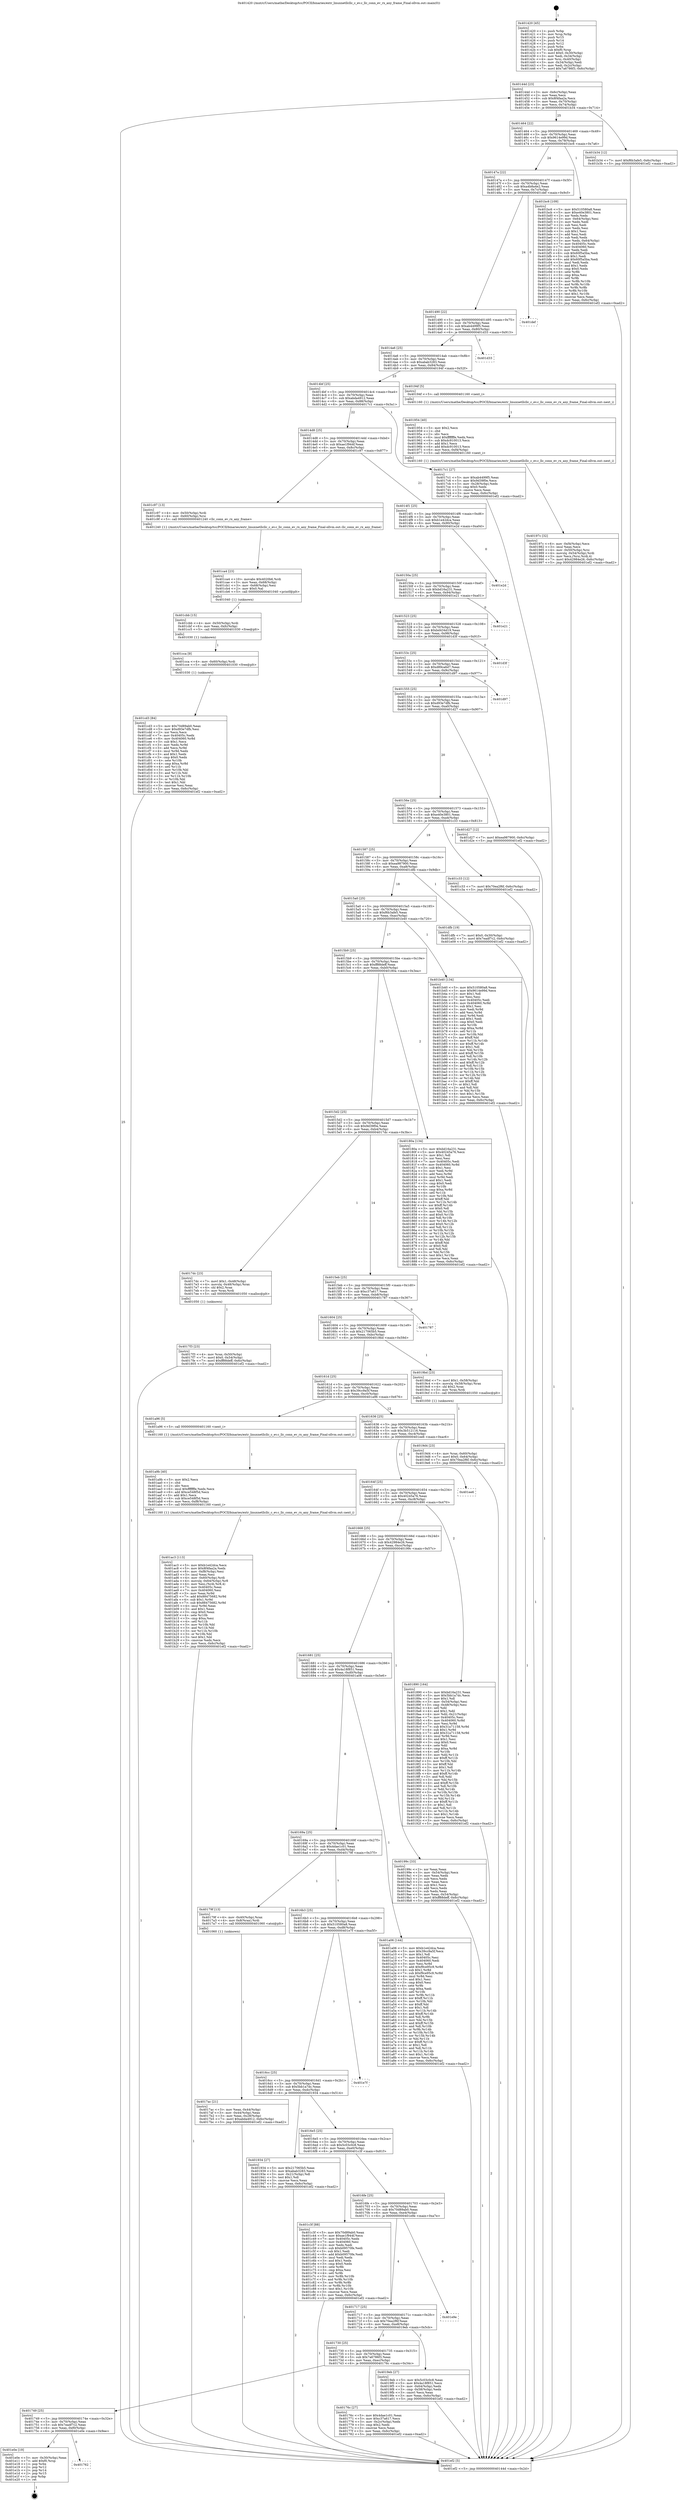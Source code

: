digraph "0x401420" {
  label = "0x401420 (/mnt/c/Users/mathe/Desktop/tcc/POCII/binaries/extr_linuxnetllcllc_c_ev.c_llc_conn_ev_rx_any_frame_Final-ollvm.out::main(0))"
  labelloc = "t"
  node[shape=record]

  Entry [label="",width=0.3,height=0.3,shape=circle,fillcolor=black,style=filled]
  "0x40144d" [label="{
     0x40144d [23]\l
     | [instrs]\l
     &nbsp;&nbsp;0x40144d \<+3\>: mov -0x6c(%rbp),%eax\l
     &nbsp;&nbsp;0x401450 \<+2\>: mov %eax,%ecx\l
     &nbsp;&nbsp;0x401452 \<+6\>: sub $0x8f4faa2a,%ecx\l
     &nbsp;&nbsp;0x401458 \<+3\>: mov %eax,-0x70(%rbp)\l
     &nbsp;&nbsp;0x40145b \<+3\>: mov %ecx,-0x74(%rbp)\l
     &nbsp;&nbsp;0x40145e \<+6\>: je 0000000000401b34 \<main+0x714\>\l
  }"]
  "0x401b34" [label="{
     0x401b34 [12]\l
     | [instrs]\l
     &nbsp;&nbsp;0x401b34 \<+7\>: movl $0xf6b3afe5,-0x6c(%rbp)\l
     &nbsp;&nbsp;0x401b3b \<+5\>: jmp 0000000000401ef2 \<main+0xad2\>\l
  }"]
  "0x401464" [label="{
     0x401464 [22]\l
     | [instrs]\l
     &nbsp;&nbsp;0x401464 \<+5\>: jmp 0000000000401469 \<main+0x49\>\l
     &nbsp;&nbsp;0x401469 \<+3\>: mov -0x70(%rbp),%eax\l
     &nbsp;&nbsp;0x40146c \<+5\>: sub $0x9614e99d,%eax\l
     &nbsp;&nbsp;0x401471 \<+3\>: mov %eax,-0x78(%rbp)\l
     &nbsp;&nbsp;0x401474 \<+6\>: je 0000000000401bc6 \<main+0x7a6\>\l
  }"]
  Exit [label="",width=0.3,height=0.3,shape=circle,fillcolor=black,style=filled,peripheries=2]
  "0x401bc6" [label="{
     0x401bc6 [109]\l
     | [instrs]\l
     &nbsp;&nbsp;0x401bc6 \<+5\>: mov $0x510580a8,%eax\l
     &nbsp;&nbsp;0x401bcb \<+5\>: mov $0xe40e3801,%ecx\l
     &nbsp;&nbsp;0x401bd0 \<+2\>: xor %edx,%edx\l
     &nbsp;&nbsp;0x401bd2 \<+3\>: mov -0x64(%rbp),%esi\l
     &nbsp;&nbsp;0x401bd5 \<+2\>: mov %edx,%edi\l
     &nbsp;&nbsp;0x401bd7 \<+2\>: sub %esi,%edi\l
     &nbsp;&nbsp;0x401bd9 \<+2\>: mov %edx,%esi\l
     &nbsp;&nbsp;0x401bdb \<+3\>: sub $0x1,%esi\l
     &nbsp;&nbsp;0x401bde \<+2\>: add %esi,%edi\l
     &nbsp;&nbsp;0x401be0 \<+2\>: sub %edi,%edx\l
     &nbsp;&nbsp;0x401be2 \<+3\>: mov %edx,-0x64(%rbp)\l
     &nbsp;&nbsp;0x401be5 \<+7\>: mov 0x40405c,%edx\l
     &nbsp;&nbsp;0x401bec \<+7\>: mov 0x404060,%esi\l
     &nbsp;&nbsp;0x401bf3 \<+2\>: mov %edx,%edi\l
     &nbsp;&nbsp;0x401bf5 \<+6\>: sub $0x60f5a5ba,%edi\l
     &nbsp;&nbsp;0x401bfb \<+3\>: sub $0x1,%edi\l
     &nbsp;&nbsp;0x401bfe \<+6\>: add $0x60f5a5ba,%edi\l
     &nbsp;&nbsp;0x401c04 \<+3\>: imul %edi,%edx\l
     &nbsp;&nbsp;0x401c07 \<+3\>: and $0x1,%edx\l
     &nbsp;&nbsp;0x401c0a \<+3\>: cmp $0x0,%edx\l
     &nbsp;&nbsp;0x401c0d \<+4\>: sete %r8b\l
     &nbsp;&nbsp;0x401c11 \<+3\>: cmp $0xa,%esi\l
     &nbsp;&nbsp;0x401c14 \<+4\>: setl %r9b\l
     &nbsp;&nbsp;0x401c18 \<+3\>: mov %r8b,%r10b\l
     &nbsp;&nbsp;0x401c1b \<+3\>: and %r9b,%r10b\l
     &nbsp;&nbsp;0x401c1e \<+3\>: xor %r9b,%r8b\l
     &nbsp;&nbsp;0x401c21 \<+3\>: or %r8b,%r10b\l
     &nbsp;&nbsp;0x401c24 \<+4\>: test $0x1,%r10b\l
     &nbsp;&nbsp;0x401c28 \<+3\>: cmovne %ecx,%eax\l
     &nbsp;&nbsp;0x401c2b \<+3\>: mov %eax,-0x6c(%rbp)\l
     &nbsp;&nbsp;0x401c2e \<+5\>: jmp 0000000000401ef2 \<main+0xad2\>\l
  }"]
  "0x40147a" [label="{
     0x40147a [22]\l
     | [instrs]\l
     &nbsp;&nbsp;0x40147a \<+5\>: jmp 000000000040147f \<main+0x5f\>\l
     &nbsp;&nbsp;0x40147f \<+3\>: mov -0x70(%rbp),%eax\l
     &nbsp;&nbsp;0x401482 \<+5\>: sub $0xa4b8a4e2,%eax\l
     &nbsp;&nbsp;0x401487 \<+3\>: mov %eax,-0x7c(%rbp)\l
     &nbsp;&nbsp;0x40148a \<+6\>: je 0000000000401def \<main+0x9cf\>\l
  }"]
  "0x401762" [label="{
     0x401762\l
  }", style=dashed]
  "0x401def" [label="{
     0x401def\l
  }", style=dashed]
  "0x401490" [label="{
     0x401490 [22]\l
     | [instrs]\l
     &nbsp;&nbsp;0x401490 \<+5\>: jmp 0000000000401495 \<main+0x75\>\l
     &nbsp;&nbsp;0x401495 \<+3\>: mov -0x70(%rbp),%eax\l
     &nbsp;&nbsp;0x401498 \<+5\>: sub $0xab4499f5,%eax\l
     &nbsp;&nbsp;0x40149d \<+3\>: mov %eax,-0x80(%rbp)\l
     &nbsp;&nbsp;0x4014a0 \<+6\>: je 0000000000401d33 \<main+0x913\>\l
  }"]
  "0x401e0e" [label="{
     0x401e0e [19]\l
     | [instrs]\l
     &nbsp;&nbsp;0x401e0e \<+3\>: mov -0x30(%rbp),%eax\l
     &nbsp;&nbsp;0x401e11 \<+7\>: add $0xf0,%rsp\l
     &nbsp;&nbsp;0x401e18 \<+1\>: pop %rbx\l
     &nbsp;&nbsp;0x401e19 \<+2\>: pop %r12\l
     &nbsp;&nbsp;0x401e1b \<+2\>: pop %r14\l
     &nbsp;&nbsp;0x401e1d \<+2\>: pop %r15\l
     &nbsp;&nbsp;0x401e1f \<+1\>: pop %rbp\l
     &nbsp;&nbsp;0x401e20 \<+1\>: ret\l
  }"]
  "0x401d33" [label="{
     0x401d33\l
  }", style=dashed]
  "0x4014a6" [label="{
     0x4014a6 [25]\l
     | [instrs]\l
     &nbsp;&nbsp;0x4014a6 \<+5\>: jmp 00000000004014ab \<main+0x8b\>\l
     &nbsp;&nbsp;0x4014ab \<+3\>: mov -0x70(%rbp),%eax\l
     &nbsp;&nbsp;0x4014ae \<+5\>: sub $0xabab3283,%eax\l
     &nbsp;&nbsp;0x4014b3 \<+6\>: mov %eax,-0x84(%rbp)\l
     &nbsp;&nbsp;0x4014b9 \<+6\>: je 000000000040194f \<main+0x52f\>\l
  }"]
  "0x401cd3" [label="{
     0x401cd3 [84]\l
     | [instrs]\l
     &nbsp;&nbsp;0x401cd3 \<+5\>: mov $0x70d89ab0,%eax\l
     &nbsp;&nbsp;0x401cd8 \<+5\>: mov $0xd93e7dfb,%esi\l
     &nbsp;&nbsp;0x401cdd \<+2\>: xor %ecx,%ecx\l
     &nbsp;&nbsp;0x401cdf \<+7\>: mov 0x40405c,%edx\l
     &nbsp;&nbsp;0x401ce6 \<+8\>: mov 0x404060,%r8d\l
     &nbsp;&nbsp;0x401cee \<+3\>: sub $0x1,%ecx\l
     &nbsp;&nbsp;0x401cf1 \<+3\>: mov %edx,%r9d\l
     &nbsp;&nbsp;0x401cf4 \<+3\>: add %ecx,%r9d\l
     &nbsp;&nbsp;0x401cf7 \<+4\>: imul %r9d,%edx\l
     &nbsp;&nbsp;0x401cfb \<+3\>: and $0x1,%edx\l
     &nbsp;&nbsp;0x401cfe \<+3\>: cmp $0x0,%edx\l
     &nbsp;&nbsp;0x401d01 \<+4\>: sete %r10b\l
     &nbsp;&nbsp;0x401d05 \<+4\>: cmp $0xa,%r8d\l
     &nbsp;&nbsp;0x401d09 \<+4\>: setl %r11b\l
     &nbsp;&nbsp;0x401d0d \<+3\>: mov %r10b,%bl\l
     &nbsp;&nbsp;0x401d10 \<+3\>: and %r11b,%bl\l
     &nbsp;&nbsp;0x401d13 \<+3\>: xor %r11b,%r10b\l
     &nbsp;&nbsp;0x401d16 \<+3\>: or %r10b,%bl\l
     &nbsp;&nbsp;0x401d19 \<+3\>: test $0x1,%bl\l
     &nbsp;&nbsp;0x401d1c \<+3\>: cmovne %esi,%eax\l
     &nbsp;&nbsp;0x401d1f \<+3\>: mov %eax,-0x6c(%rbp)\l
     &nbsp;&nbsp;0x401d22 \<+5\>: jmp 0000000000401ef2 \<main+0xad2\>\l
  }"]
  "0x40194f" [label="{
     0x40194f [5]\l
     | [instrs]\l
     &nbsp;&nbsp;0x40194f \<+5\>: call 0000000000401160 \<next_i\>\l
     | [calls]\l
     &nbsp;&nbsp;0x401160 \{1\} (/mnt/c/Users/mathe/Desktop/tcc/POCII/binaries/extr_linuxnetllcllc_c_ev.c_llc_conn_ev_rx_any_frame_Final-ollvm.out::next_i)\l
  }"]
  "0x4014bf" [label="{
     0x4014bf [25]\l
     | [instrs]\l
     &nbsp;&nbsp;0x4014bf \<+5\>: jmp 00000000004014c4 \<main+0xa4\>\l
     &nbsp;&nbsp;0x4014c4 \<+3\>: mov -0x70(%rbp),%eax\l
     &nbsp;&nbsp;0x4014c7 \<+5\>: sub $0xabda4912,%eax\l
     &nbsp;&nbsp;0x4014cc \<+6\>: mov %eax,-0x88(%rbp)\l
     &nbsp;&nbsp;0x4014d2 \<+6\>: je 00000000004017c1 \<main+0x3a1\>\l
  }"]
  "0x401cca" [label="{
     0x401cca [9]\l
     | [instrs]\l
     &nbsp;&nbsp;0x401cca \<+4\>: mov -0x60(%rbp),%rdi\l
     &nbsp;&nbsp;0x401cce \<+5\>: call 0000000000401030 \<free@plt\>\l
     | [calls]\l
     &nbsp;&nbsp;0x401030 \{1\} (unknown)\l
  }"]
  "0x4017c1" [label="{
     0x4017c1 [27]\l
     | [instrs]\l
     &nbsp;&nbsp;0x4017c1 \<+5\>: mov $0xab4499f5,%eax\l
     &nbsp;&nbsp;0x4017c6 \<+5\>: mov $0x9d39f0e,%ecx\l
     &nbsp;&nbsp;0x4017cb \<+3\>: mov -0x28(%rbp),%edx\l
     &nbsp;&nbsp;0x4017ce \<+3\>: cmp $0x0,%edx\l
     &nbsp;&nbsp;0x4017d1 \<+3\>: cmove %ecx,%eax\l
     &nbsp;&nbsp;0x4017d4 \<+3\>: mov %eax,-0x6c(%rbp)\l
     &nbsp;&nbsp;0x4017d7 \<+5\>: jmp 0000000000401ef2 \<main+0xad2\>\l
  }"]
  "0x4014d8" [label="{
     0x4014d8 [25]\l
     | [instrs]\l
     &nbsp;&nbsp;0x4014d8 \<+5\>: jmp 00000000004014dd \<main+0xbd\>\l
     &nbsp;&nbsp;0x4014dd \<+3\>: mov -0x70(%rbp),%eax\l
     &nbsp;&nbsp;0x4014e0 \<+5\>: sub $0xae1f944f,%eax\l
     &nbsp;&nbsp;0x4014e5 \<+6\>: mov %eax,-0x8c(%rbp)\l
     &nbsp;&nbsp;0x4014eb \<+6\>: je 0000000000401c97 \<main+0x877\>\l
  }"]
  "0x401cbb" [label="{
     0x401cbb [15]\l
     | [instrs]\l
     &nbsp;&nbsp;0x401cbb \<+4\>: mov -0x50(%rbp),%rdi\l
     &nbsp;&nbsp;0x401cbf \<+6\>: mov %eax,-0xfc(%rbp)\l
     &nbsp;&nbsp;0x401cc5 \<+5\>: call 0000000000401030 \<free@plt\>\l
     | [calls]\l
     &nbsp;&nbsp;0x401030 \{1\} (unknown)\l
  }"]
  "0x401c97" [label="{
     0x401c97 [13]\l
     | [instrs]\l
     &nbsp;&nbsp;0x401c97 \<+4\>: mov -0x50(%rbp),%rdi\l
     &nbsp;&nbsp;0x401c9b \<+4\>: mov -0x60(%rbp),%rsi\l
     &nbsp;&nbsp;0x401c9f \<+5\>: call 0000000000401240 \<llc_conn_ev_rx_any_frame\>\l
     | [calls]\l
     &nbsp;&nbsp;0x401240 \{1\} (/mnt/c/Users/mathe/Desktop/tcc/POCII/binaries/extr_linuxnetllcllc_c_ev.c_llc_conn_ev_rx_any_frame_Final-ollvm.out::llc_conn_ev_rx_any_frame)\l
  }"]
  "0x4014f1" [label="{
     0x4014f1 [25]\l
     | [instrs]\l
     &nbsp;&nbsp;0x4014f1 \<+5\>: jmp 00000000004014f6 \<main+0xd6\>\l
     &nbsp;&nbsp;0x4014f6 \<+3\>: mov -0x70(%rbp),%eax\l
     &nbsp;&nbsp;0x4014f9 \<+5\>: sub $0xb1e42dca,%eax\l
     &nbsp;&nbsp;0x4014fe \<+6\>: mov %eax,-0x90(%rbp)\l
     &nbsp;&nbsp;0x401504 \<+6\>: je 0000000000401e2d \<main+0xa0d\>\l
  }"]
  "0x401ca4" [label="{
     0x401ca4 [23]\l
     | [instrs]\l
     &nbsp;&nbsp;0x401ca4 \<+10\>: movabs $0x4020b6,%rdi\l
     &nbsp;&nbsp;0x401cae \<+3\>: mov %eax,-0x68(%rbp)\l
     &nbsp;&nbsp;0x401cb1 \<+3\>: mov -0x68(%rbp),%esi\l
     &nbsp;&nbsp;0x401cb4 \<+2\>: mov $0x0,%al\l
     &nbsp;&nbsp;0x401cb6 \<+5\>: call 0000000000401040 \<printf@plt\>\l
     | [calls]\l
     &nbsp;&nbsp;0x401040 \{1\} (unknown)\l
  }"]
  "0x401e2d" [label="{
     0x401e2d\l
  }", style=dashed]
  "0x40150a" [label="{
     0x40150a [25]\l
     | [instrs]\l
     &nbsp;&nbsp;0x40150a \<+5\>: jmp 000000000040150f \<main+0xef\>\l
     &nbsp;&nbsp;0x40150f \<+3\>: mov -0x70(%rbp),%eax\l
     &nbsp;&nbsp;0x401512 \<+5\>: sub $0xbd16a231,%eax\l
     &nbsp;&nbsp;0x401517 \<+6\>: mov %eax,-0x94(%rbp)\l
     &nbsp;&nbsp;0x40151d \<+6\>: je 0000000000401e21 \<main+0xa01\>\l
  }"]
  "0x401ac3" [label="{
     0x401ac3 [113]\l
     | [instrs]\l
     &nbsp;&nbsp;0x401ac3 \<+5\>: mov $0xb1e42dca,%ecx\l
     &nbsp;&nbsp;0x401ac8 \<+5\>: mov $0x8f4faa2a,%edx\l
     &nbsp;&nbsp;0x401acd \<+6\>: mov -0xf8(%rbp),%esi\l
     &nbsp;&nbsp;0x401ad3 \<+3\>: imul %eax,%esi\l
     &nbsp;&nbsp;0x401ad6 \<+4\>: mov -0x60(%rbp),%rdi\l
     &nbsp;&nbsp;0x401ada \<+4\>: movslq -0x64(%rbp),%r8\l
     &nbsp;&nbsp;0x401ade \<+4\>: mov %esi,(%rdi,%r8,4)\l
     &nbsp;&nbsp;0x401ae2 \<+7\>: mov 0x40405c,%eax\l
     &nbsp;&nbsp;0x401ae9 \<+7\>: mov 0x404060,%esi\l
     &nbsp;&nbsp;0x401af0 \<+3\>: mov %eax,%r9d\l
     &nbsp;&nbsp;0x401af3 \<+7\>: add $0x88475682,%r9d\l
     &nbsp;&nbsp;0x401afa \<+4\>: sub $0x1,%r9d\l
     &nbsp;&nbsp;0x401afe \<+7\>: sub $0x88475682,%r9d\l
     &nbsp;&nbsp;0x401b05 \<+4\>: imul %r9d,%eax\l
     &nbsp;&nbsp;0x401b09 \<+3\>: and $0x1,%eax\l
     &nbsp;&nbsp;0x401b0c \<+3\>: cmp $0x0,%eax\l
     &nbsp;&nbsp;0x401b0f \<+4\>: sete %r10b\l
     &nbsp;&nbsp;0x401b13 \<+3\>: cmp $0xa,%esi\l
     &nbsp;&nbsp;0x401b16 \<+4\>: setl %r11b\l
     &nbsp;&nbsp;0x401b1a \<+3\>: mov %r10b,%bl\l
     &nbsp;&nbsp;0x401b1d \<+3\>: and %r11b,%bl\l
     &nbsp;&nbsp;0x401b20 \<+3\>: xor %r11b,%r10b\l
     &nbsp;&nbsp;0x401b23 \<+3\>: or %r10b,%bl\l
     &nbsp;&nbsp;0x401b26 \<+3\>: test $0x1,%bl\l
     &nbsp;&nbsp;0x401b29 \<+3\>: cmovne %edx,%ecx\l
     &nbsp;&nbsp;0x401b2c \<+3\>: mov %ecx,-0x6c(%rbp)\l
     &nbsp;&nbsp;0x401b2f \<+5\>: jmp 0000000000401ef2 \<main+0xad2\>\l
  }"]
  "0x401e21" [label="{
     0x401e21\l
  }", style=dashed]
  "0x401523" [label="{
     0x401523 [25]\l
     | [instrs]\l
     &nbsp;&nbsp;0x401523 \<+5\>: jmp 0000000000401528 \<main+0x108\>\l
     &nbsp;&nbsp;0x401528 \<+3\>: mov -0x70(%rbp),%eax\l
     &nbsp;&nbsp;0x40152b \<+5\>: sub $0xbd434d19,%eax\l
     &nbsp;&nbsp;0x401530 \<+6\>: mov %eax,-0x98(%rbp)\l
     &nbsp;&nbsp;0x401536 \<+6\>: je 0000000000401d3f \<main+0x91f\>\l
  }"]
  "0x401a9b" [label="{
     0x401a9b [40]\l
     | [instrs]\l
     &nbsp;&nbsp;0x401a9b \<+5\>: mov $0x2,%ecx\l
     &nbsp;&nbsp;0x401aa0 \<+1\>: cltd\l
     &nbsp;&nbsp;0x401aa1 \<+2\>: idiv %ecx\l
     &nbsp;&nbsp;0x401aa3 \<+6\>: imul $0xfffffffe,%edx,%ecx\l
     &nbsp;&nbsp;0x401aa9 \<+6\>: add $0xce548f5d,%ecx\l
     &nbsp;&nbsp;0x401aaf \<+3\>: add $0x1,%ecx\l
     &nbsp;&nbsp;0x401ab2 \<+6\>: sub $0xce548f5d,%ecx\l
     &nbsp;&nbsp;0x401ab8 \<+6\>: mov %ecx,-0xf8(%rbp)\l
     &nbsp;&nbsp;0x401abe \<+5\>: call 0000000000401160 \<next_i\>\l
     | [calls]\l
     &nbsp;&nbsp;0x401160 \{1\} (/mnt/c/Users/mathe/Desktop/tcc/POCII/binaries/extr_linuxnetllcllc_c_ev.c_llc_conn_ev_rx_any_frame_Final-ollvm.out::next_i)\l
  }"]
  "0x401d3f" [label="{
     0x401d3f\l
  }", style=dashed]
  "0x40153c" [label="{
     0x40153c [25]\l
     | [instrs]\l
     &nbsp;&nbsp;0x40153c \<+5\>: jmp 0000000000401541 \<main+0x121\>\l
     &nbsp;&nbsp;0x401541 \<+3\>: mov -0x70(%rbp),%eax\l
     &nbsp;&nbsp;0x401544 \<+5\>: sub $0xd89ca6d7,%eax\l
     &nbsp;&nbsp;0x401549 \<+6\>: mov %eax,-0x9c(%rbp)\l
     &nbsp;&nbsp;0x40154f \<+6\>: je 0000000000401d97 \<main+0x977\>\l
  }"]
  "0x4019d4" [label="{
     0x4019d4 [23]\l
     | [instrs]\l
     &nbsp;&nbsp;0x4019d4 \<+4\>: mov %rax,-0x60(%rbp)\l
     &nbsp;&nbsp;0x4019d8 \<+7\>: movl $0x0,-0x64(%rbp)\l
     &nbsp;&nbsp;0x4019df \<+7\>: movl $0x70ea2f6f,-0x6c(%rbp)\l
     &nbsp;&nbsp;0x4019e6 \<+5\>: jmp 0000000000401ef2 \<main+0xad2\>\l
  }"]
  "0x401d97" [label="{
     0x401d97\l
  }", style=dashed]
  "0x401555" [label="{
     0x401555 [25]\l
     | [instrs]\l
     &nbsp;&nbsp;0x401555 \<+5\>: jmp 000000000040155a \<main+0x13a\>\l
     &nbsp;&nbsp;0x40155a \<+3\>: mov -0x70(%rbp),%eax\l
     &nbsp;&nbsp;0x40155d \<+5\>: sub $0xd93e7dfb,%eax\l
     &nbsp;&nbsp;0x401562 \<+6\>: mov %eax,-0xa0(%rbp)\l
     &nbsp;&nbsp;0x401568 \<+6\>: je 0000000000401d27 \<main+0x907\>\l
  }"]
  "0x40197c" [label="{
     0x40197c [32]\l
     | [instrs]\l
     &nbsp;&nbsp;0x40197c \<+6\>: mov -0xf4(%rbp),%ecx\l
     &nbsp;&nbsp;0x401982 \<+3\>: imul %eax,%ecx\l
     &nbsp;&nbsp;0x401985 \<+4\>: mov -0x50(%rbp),%rsi\l
     &nbsp;&nbsp;0x401989 \<+4\>: movslq -0x54(%rbp),%rdi\l
     &nbsp;&nbsp;0x40198d \<+3\>: mov %ecx,(%rsi,%rdi,4)\l
     &nbsp;&nbsp;0x401990 \<+7\>: movl $0x42984e26,-0x6c(%rbp)\l
     &nbsp;&nbsp;0x401997 \<+5\>: jmp 0000000000401ef2 \<main+0xad2\>\l
  }"]
  "0x401d27" [label="{
     0x401d27 [12]\l
     | [instrs]\l
     &nbsp;&nbsp;0x401d27 \<+7\>: movl $0xea987900,-0x6c(%rbp)\l
     &nbsp;&nbsp;0x401d2e \<+5\>: jmp 0000000000401ef2 \<main+0xad2\>\l
  }"]
  "0x40156e" [label="{
     0x40156e [25]\l
     | [instrs]\l
     &nbsp;&nbsp;0x40156e \<+5\>: jmp 0000000000401573 \<main+0x153\>\l
     &nbsp;&nbsp;0x401573 \<+3\>: mov -0x70(%rbp),%eax\l
     &nbsp;&nbsp;0x401576 \<+5\>: sub $0xe40e3801,%eax\l
     &nbsp;&nbsp;0x40157b \<+6\>: mov %eax,-0xa4(%rbp)\l
     &nbsp;&nbsp;0x401581 \<+6\>: je 0000000000401c33 \<main+0x813\>\l
  }"]
  "0x401954" [label="{
     0x401954 [40]\l
     | [instrs]\l
     &nbsp;&nbsp;0x401954 \<+5\>: mov $0x2,%ecx\l
     &nbsp;&nbsp;0x401959 \<+1\>: cltd\l
     &nbsp;&nbsp;0x40195a \<+2\>: idiv %ecx\l
     &nbsp;&nbsp;0x40195c \<+6\>: imul $0xfffffffe,%edx,%ecx\l
     &nbsp;&nbsp;0x401962 \<+6\>: sub $0xdc910013,%ecx\l
     &nbsp;&nbsp;0x401968 \<+3\>: add $0x1,%ecx\l
     &nbsp;&nbsp;0x40196b \<+6\>: add $0xdc910013,%ecx\l
     &nbsp;&nbsp;0x401971 \<+6\>: mov %ecx,-0xf4(%rbp)\l
     &nbsp;&nbsp;0x401977 \<+5\>: call 0000000000401160 \<next_i\>\l
     | [calls]\l
     &nbsp;&nbsp;0x401160 \{1\} (/mnt/c/Users/mathe/Desktop/tcc/POCII/binaries/extr_linuxnetllcllc_c_ev.c_llc_conn_ev_rx_any_frame_Final-ollvm.out::next_i)\l
  }"]
  "0x401c33" [label="{
     0x401c33 [12]\l
     | [instrs]\l
     &nbsp;&nbsp;0x401c33 \<+7\>: movl $0x70ea2f6f,-0x6c(%rbp)\l
     &nbsp;&nbsp;0x401c3a \<+5\>: jmp 0000000000401ef2 \<main+0xad2\>\l
  }"]
  "0x401587" [label="{
     0x401587 [25]\l
     | [instrs]\l
     &nbsp;&nbsp;0x401587 \<+5\>: jmp 000000000040158c \<main+0x16c\>\l
     &nbsp;&nbsp;0x40158c \<+3\>: mov -0x70(%rbp),%eax\l
     &nbsp;&nbsp;0x40158f \<+5\>: sub $0xea987900,%eax\l
     &nbsp;&nbsp;0x401594 \<+6\>: mov %eax,-0xa8(%rbp)\l
     &nbsp;&nbsp;0x40159a \<+6\>: je 0000000000401dfb \<main+0x9db\>\l
  }"]
  "0x4017f3" [label="{
     0x4017f3 [23]\l
     | [instrs]\l
     &nbsp;&nbsp;0x4017f3 \<+4\>: mov %rax,-0x50(%rbp)\l
     &nbsp;&nbsp;0x4017f7 \<+7\>: movl $0x0,-0x54(%rbp)\l
     &nbsp;&nbsp;0x4017fe \<+7\>: movl $0xff88deff,-0x6c(%rbp)\l
     &nbsp;&nbsp;0x401805 \<+5\>: jmp 0000000000401ef2 \<main+0xad2\>\l
  }"]
  "0x401dfb" [label="{
     0x401dfb [19]\l
     | [instrs]\l
     &nbsp;&nbsp;0x401dfb \<+7\>: movl $0x0,-0x30(%rbp)\l
     &nbsp;&nbsp;0x401e02 \<+7\>: movl $0x7eadf7c2,-0x6c(%rbp)\l
     &nbsp;&nbsp;0x401e09 \<+5\>: jmp 0000000000401ef2 \<main+0xad2\>\l
  }"]
  "0x4015a0" [label="{
     0x4015a0 [25]\l
     | [instrs]\l
     &nbsp;&nbsp;0x4015a0 \<+5\>: jmp 00000000004015a5 \<main+0x185\>\l
     &nbsp;&nbsp;0x4015a5 \<+3\>: mov -0x70(%rbp),%eax\l
     &nbsp;&nbsp;0x4015a8 \<+5\>: sub $0xf6b3afe5,%eax\l
     &nbsp;&nbsp;0x4015ad \<+6\>: mov %eax,-0xac(%rbp)\l
     &nbsp;&nbsp;0x4015b3 \<+6\>: je 0000000000401b40 \<main+0x720\>\l
  }"]
  "0x4017ac" [label="{
     0x4017ac [21]\l
     | [instrs]\l
     &nbsp;&nbsp;0x4017ac \<+3\>: mov %eax,-0x44(%rbp)\l
     &nbsp;&nbsp;0x4017af \<+3\>: mov -0x44(%rbp),%eax\l
     &nbsp;&nbsp;0x4017b2 \<+3\>: mov %eax,-0x28(%rbp)\l
     &nbsp;&nbsp;0x4017b5 \<+7\>: movl $0xabda4912,-0x6c(%rbp)\l
     &nbsp;&nbsp;0x4017bc \<+5\>: jmp 0000000000401ef2 \<main+0xad2\>\l
  }"]
  "0x401b40" [label="{
     0x401b40 [134]\l
     | [instrs]\l
     &nbsp;&nbsp;0x401b40 \<+5\>: mov $0x510580a8,%eax\l
     &nbsp;&nbsp;0x401b45 \<+5\>: mov $0x9614e99d,%ecx\l
     &nbsp;&nbsp;0x401b4a \<+2\>: mov $0x1,%dl\l
     &nbsp;&nbsp;0x401b4c \<+2\>: xor %esi,%esi\l
     &nbsp;&nbsp;0x401b4e \<+7\>: mov 0x40405c,%edi\l
     &nbsp;&nbsp;0x401b55 \<+8\>: mov 0x404060,%r8d\l
     &nbsp;&nbsp;0x401b5d \<+3\>: sub $0x1,%esi\l
     &nbsp;&nbsp;0x401b60 \<+3\>: mov %edi,%r9d\l
     &nbsp;&nbsp;0x401b63 \<+3\>: add %esi,%r9d\l
     &nbsp;&nbsp;0x401b66 \<+4\>: imul %r9d,%edi\l
     &nbsp;&nbsp;0x401b6a \<+3\>: and $0x1,%edi\l
     &nbsp;&nbsp;0x401b6d \<+3\>: cmp $0x0,%edi\l
     &nbsp;&nbsp;0x401b70 \<+4\>: sete %r10b\l
     &nbsp;&nbsp;0x401b74 \<+4\>: cmp $0xa,%r8d\l
     &nbsp;&nbsp;0x401b78 \<+4\>: setl %r11b\l
     &nbsp;&nbsp;0x401b7c \<+3\>: mov %r10b,%bl\l
     &nbsp;&nbsp;0x401b7f \<+3\>: xor $0xff,%bl\l
     &nbsp;&nbsp;0x401b82 \<+3\>: mov %r11b,%r14b\l
     &nbsp;&nbsp;0x401b85 \<+4\>: xor $0xff,%r14b\l
     &nbsp;&nbsp;0x401b89 \<+3\>: xor $0x1,%dl\l
     &nbsp;&nbsp;0x401b8c \<+3\>: mov %bl,%r15b\l
     &nbsp;&nbsp;0x401b8f \<+4\>: and $0xff,%r15b\l
     &nbsp;&nbsp;0x401b93 \<+3\>: and %dl,%r10b\l
     &nbsp;&nbsp;0x401b96 \<+3\>: mov %r14b,%r12b\l
     &nbsp;&nbsp;0x401b99 \<+4\>: and $0xff,%r12b\l
     &nbsp;&nbsp;0x401b9d \<+3\>: and %dl,%r11b\l
     &nbsp;&nbsp;0x401ba0 \<+3\>: or %r10b,%r15b\l
     &nbsp;&nbsp;0x401ba3 \<+3\>: or %r11b,%r12b\l
     &nbsp;&nbsp;0x401ba6 \<+3\>: xor %r12b,%r15b\l
     &nbsp;&nbsp;0x401ba9 \<+3\>: or %r14b,%bl\l
     &nbsp;&nbsp;0x401bac \<+3\>: xor $0xff,%bl\l
     &nbsp;&nbsp;0x401baf \<+3\>: or $0x1,%dl\l
     &nbsp;&nbsp;0x401bb2 \<+2\>: and %dl,%bl\l
     &nbsp;&nbsp;0x401bb4 \<+3\>: or %bl,%r15b\l
     &nbsp;&nbsp;0x401bb7 \<+4\>: test $0x1,%r15b\l
     &nbsp;&nbsp;0x401bbb \<+3\>: cmovne %ecx,%eax\l
     &nbsp;&nbsp;0x401bbe \<+3\>: mov %eax,-0x6c(%rbp)\l
     &nbsp;&nbsp;0x401bc1 \<+5\>: jmp 0000000000401ef2 \<main+0xad2\>\l
  }"]
  "0x4015b9" [label="{
     0x4015b9 [25]\l
     | [instrs]\l
     &nbsp;&nbsp;0x4015b9 \<+5\>: jmp 00000000004015be \<main+0x19e\>\l
     &nbsp;&nbsp;0x4015be \<+3\>: mov -0x70(%rbp),%eax\l
     &nbsp;&nbsp;0x4015c1 \<+5\>: sub $0xff88deff,%eax\l
     &nbsp;&nbsp;0x4015c6 \<+6\>: mov %eax,-0xb0(%rbp)\l
     &nbsp;&nbsp;0x4015cc \<+6\>: je 000000000040180a \<main+0x3ea\>\l
  }"]
  "0x401420" [label="{
     0x401420 [45]\l
     | [instrs]\l
     &nbsp;&nbsp;0x401420 \<+1\>: push %rbp\l
     &nbsp;&nbsp;0x401421 \<+3\>: mov %rsp,%rbp\l
     &nbsp;&nbsp;0x401424 \<+2\>: push %r15\l
     &nbsp;&nbsp;0x401426 \<+2\>: push %r14\l
     &nbsp;&nbsp;0x401428 \<+2\>: push %r12\l
     &nbsp;&nbsp;0x40142a \<+1\>: push %rbx\l
     &nbsp;&nbsp;0x40142b \<+7\>: sub $0xf0,%rsp\l
     &nbsp;&nbsp;0x401432 \<+7\>: movl $0x0,-0x30(%rbp)\l
     &nbsp;&nbsp;0x401439 \<+3\>: mov %edi,-0x34(%rbp)\l
     &nbsp;&nbsp;0x40143c \<+4\>: mov %rsi,-0x40(%rbp)\l
     &nbsp;&nbsp;0x401440 \<+3\>: mov -0x34(%rbp),%edi\l
     &nbsp;&nbsp;0x401443 \<+3\>: mov %edi,-0x2c(%rbp)\l
     &nbsp;&nbsp;0x401446 \<+7\>: movl $0x7a6786f3,-0x6c(%rbp)\l
  }"]
  "0x40180a" [label="{
     0x40180a [134]\l
     | [instrs]\l
     &nbsp;&nbsp;0x40180a \<+5\>: mov $0xbd16a231,%eax\l
     &nbsp;&nbsp;0x40180f \<+5\>: mov $0x40245a76,%ecx\l
     &nbsp;&nbsp;0x401814 \<+2\>: mov $0x1,%dl\l
     &nbsp;&nbsp;0x401816 \<+2\>: xor %esi,%esi\l
     &nbsp;&nbsp;0x401818 \<+7\>: mov 0x40405c,%edi\l
     &nbsp;&nbsp;0x40181f \<+8\>: mov 0x404060,%r8d\l
     &nbsp;&nbsp;0x401827 \<+3\>: sub $0x1,%esi\l
     &nbsp;&nbsp;0x40182a \<+3\>: mov %edi,%r9d\l
     &nbsp;&nbsp;0x40182d \<+3\>: add %esi,%r9d\l
     &nbsp;&nbsp;0x401830 \<+4\>: imul %r9d,%edi\l
     &nbsp;&nbsp;0x401834 \<+3\>: and $0x1,%edi\l
     &nbsp;&nbsp;0x401837 \<+3\>: cmp $0x0,%edi\l
     &nbsp;&nbsp;0x40183a \<+4\>: sete %r10b\l
     &nbsp;&nbsp;0x40183e \<+4\>: cmp $0xa,%r8d\l
     &nbsp;&nbsp;0x401842 \<+4\>: setl %r11b\l
     &nbsp;&nbsp;0x401846 \<+3\>: mov %r10b,%bl\l
     &nbsp;&nbsp;0x401849 \<+3\>: xor $0xff,%bl\l
     &nbsp;&nbsp;0x40184c \<+3\>: mov %r11b,%r14b\l
     &nbsp;&nbsp;0x40184f \<+4\>: xor $0xff,%r14b\l
     &nbsp;&nbsp;0x401853 \<+3\>: xor $0x0,%dl\l
     &nbsp;&nbsp;0x401856 \<+3\>: mov %bl,%r15b\l
     &nbsp;&nbsp;0x401859 \<+4\>: and $0x0,%r15b\l
     &nbsp;&nbsp;0x40185d \<+3\>: and %dl,%r10b\l
     &nbsp;&nbsp;0x401860 \<+3\>: mov %r14b,%r12b\l
     &nbsp;&nbsp;0x401863 \<+4\>: and $0x0,%r12b\l
     &nbsp;&nbsp;0x401867 \<+3\>: and %dl,%r11b\l
     &nbsp;&nbsp;0x40186a \<+3\>: or %r10b,%r15b\l
     &nbsp;&nbsp;0x40186d \<+3\>: or %r11b,%r12b\l
     &nbsp;&nbsp;0x401870 \<+3\>: xor %r12b,%r15b\l
     &nbsp;&nbsp;0x401873 \<+3\>: or %r14b,%bl\l
     &nbsp;&nbsp;0x401876 \<+3\>: xor $0xff,%bl\l
     &nbsp;&nbsp;0x401879 \<+3\>: or $0x0,%dl\l
     &nbsp;&nbsp;0x40187c \<+2\>: and %dl,%bl\l
     &nbsp;&nbsp;0x40187e \<+3\>: or %bl,%r15b\l
     &nbsp;&nbsp;0x401881 \<+4\>: test $0x1,%r15b\l
     &nbsp;&nbsp;0x401885 \<+3\>: cmovne %ecx,%eax\l
     &nbsp;&nbsp;0x401888 \<+3\>: mov %eax,-0x6c(%rbp)\l
     &nbsp;&nbsp;0x40188b \<+5\>: jmp 0000000000401ef2 \<main+0xad2\>\l
  }"]
  "0x4015d2" [label="{
     0x4015d2 [25]\l
     | [instrs]\l
     &nbsp;&nbsp;0x4015d2 \<+5\>: jmp 00000000004015d7 \<main+0x1b7\>\l
     &nbsp;&nbsp;0x4015d7 \<+3\>: mov -0x70(%rbp),%eax\l
     &nbsp;&nbsp;0x4015da \<+5\>: sub $0x9d39f0e,%eax\l
     &nbsp;&nbsp;0x4015df \<+6\>: mov %eax,-0xb4(%rbp)\l
     &nbsp;&nbsp;0x4015e5 \<+6\>: je 00000000004017dc \<main+0x3bc\>\l
  }"]
  "0x401ef2" [label="{
     0x401ef2 [5]\l
     | [instrs]\l
     &nbsp;&nbsp;0x401ef2 \<+5\>: jmp 000000000040144d \<main+0x2d\>\l
  }"]
  "0x4017dc" [label="{
     0x4017dc [23]\l
     | [instrs]\l
     &nbsp;&nbsp;0x4017dc \<+7\>: movl $0x1,-0x48(%rbp)\l
     &nbsp;&nbsp;0x4017e3 \<+4\>: movslq -0x48(%rbp),%rax\l
     &nbsp;&nbsp;0x4017e7 \<+4\>: shl $0x2,%rax\l
     &nbsp;&nbsp;0x4017eb \<+3\>: mov %rax,%rdi\l
     &nbsp;&nbsp;0x4017ee \<+5\>: call 0000000000401050 \<malloc@plt\>\l
     | [calls]\l
     &nbsp;&nbsp;0x401050 \{1\} (unknown)\l
  }"]
  "0x4015eb" [label="{
     0x4015eb [25]\l
     | [instrs]\l
     &nbsp;&nbsp;0x4015eb \<+5\>: jmp 00000000004015f0 \<main+0x1d0\>\l
     &nbsp;&nbsp;0x4015f0 \<+3\>: mov -0x70(%rbp),%eax\l
     &nbsp;&nbsp;0x4015f3 \<+5\>: sub $0xc37a617,%eax\l
     &nbsp;&nbsp;0x4015f8 \<+6\>: mov %eax,-0xb8(%rbp)\l
     &nbsp;&nbsp;0x4015fe \<+6\>: je 0000000000401787 \<main+0x367\>\l
  }"]
  "0x401749" [label="{
     0x401749 [25]\l
     | [instrs]\l
     &nbsp;&nbsp;0x401749 \<+5\>: jmp 000000000040174e \<main+0x32e\>\l
     &nbsp;&nbsp;0x40174e \<+3\>: mov -0x70(%rbp),%eax\l
     &nbsp;&nbsp;0x401751 \<+5\>: sub $0x7eadf7c2,%eax\l
     &nbsp;&nbsp;0x401756 \<+6\>: mov %eax,-0xf0(%rbp)\l
     &nbsp;&nbsp;0x40175c \<+6\>: je 0000000000401e0e \<main+0x9ee\>\l
  }"]
  "0x401787" [label="{
     0x401787\l
  }", style=dashed]
  "0x401604" [label="{
     0x401604 [25]\l
     | [instrs]\l
     &nbsp;&nbsp;0x401604 \<+5\>: jmp 0000000000401609 \<main+0x1e9\>\l
     &nbsp;&nbsp;0x401609 \<+3\>: mov -0x70(%rbp),%eax\l
     &nbsp;&nbsp;0x40160c \<+5\>: sub $0x217065b5,%eax\l
     &nbsp;&nbsp;0x401611 \<+6\>: mov %eax,-0xbc(%rbp)\l
     &nbsp;&nbsp;0x401617 \<+6\>: je 00000000004019bd \<main+0x59d\>\l
  }"]
  "0x40176c" [label="{
     0x40176c [27]\l
     | [instrs]\l
     &nbsp;&nbsp;0x40176c \<+5\>: mov $0x4dae1c01,%eax\l
     &nbsp;&nbsp;0x401771 \<+5\>: mov $0xc37a617,%ecx\l
     &nbsp;&nbsp;0x401776 \<+3\>: mov -0x2c(%rbp),%edx\l
     &nbsp;&nbsp;0x401779 \<+3\>: cmp $0x2,%edx\l
     &nbsp;&nbsp;0x40177c \<+3\>: cmovne %ecx,%eax\l
     &nbsp;&nbsp;0x40177f \<+3\>: mov %eax,-0x6c(%rbp)\l
     &nbsp;&nbsp;0x401782 \<+5\>: jmp 0000000000401ef2 \<main+0xad2\>\l
  }"]
  "0x4019bd" [label="{
     0x4019bd [23]\l
     | [instrs]\l
     &nbsp;&nbsp;0x4019bd \<+7\>: movl $0x1,-0x58(%rbp)\l
     &nbsp;&nbsp;0x4019c4 \<+4\>: movslq -0x58(%rbp),%rax\l
     &nbsp;&nbsp;0x4019c8 \<+4\>: shl $0x2,%rax\l
     &nbsp;&nbsp;0x4019cc \<+3\>: mov %rax,%rdi\l
     &nbsp;&nbsp;0x4019cf \<+5\>: call 0000000000401050 \<malloc@plt\>\l
     | [calls]\l
     &nbsp;&nbsp;0x401050 \{1\} (unknown)\l
  }"]
  "0x40161d" [label="{
     0x40161d [25]\l
     | [instrs]\l
     &nbsp;&nbsp;0x40161d \<+5\>: jmp 0000000000401622 \<main+0x202\>\l
     &nbsp;&nbsp;0x401622 \<+3\>: mov -0x70(%rbp),%eax\l
     &nbsp;&nbsp;0x401625 \<+5\>: sub $0x39cc9a5f,%eax\l
     &nbsp;&nbsp;0x40162a \<+6\>: mov %eax,-0xc0(%rbp)\l
     &nbsp;&nbsp;0x401630 \<+6\>: je 0000000000401a96 \<main+0x676\>\l
  }"]
  "0x401730" [label="{
     0x401730 [25]\l
     | [instrs]\l
     &nbsp;&nbsp;0x401730 \<+5\>: jmp 0000000000401735 \<main+0x315\>\l
     &nbsp;&nbsp;0x401735 \<+3\>: mov -0x70(%rbp),%eax\l
     &nbsp;&nbsp;0x401738 \<+5\>: sub $0x7a6786f3,%eax\l
     &nbsp;&nbsp;0x40173d \<+6\>: mov %eax,-0xec(%rbp)\l
     &nbsp;&nbsp;0x401743 \<+6\>: je 000000000040176c \<main+0x34c\>\l
  }"]
  "0x401a96" [label="{
     0x401a96 [5]\l
     | [instrs]\l
     &nbsp;&nbsp;0x401a96 \<+5\>: call 0000000000401160 \<next_i\>\l
     | [calls]\l
     &nbsp;&nbsp;0x401160 \{1\} (/mnt/c/Users/mathe/Desktop/tcc/POCII/binaries/extr_linuxnetllcllc_c_ev.c_llc_conn_ev_rx_any_frame_Final-ollvm.out::next_i)\l
  }"]
  "0x401636" [label="{
     0x401636 [25]\l
     | [instrs]\l
     &nbsp;&nbsp;0x401636 \<+5\>: jmp 000000000040163b \<main+0x21b\>\l
     &nbsp;&nbsp;0x40163b \<+3\>: mov -0x70(%rbp),%eax\l
     &nbsp;&nbsp;0x40163e \<+5\>: sub $0x3b512116,%eax\l
     &nbsp;&nbsp;0x401643 \<+6\>: mov %eax,-0xc4(%rbp)\l
     &nbsp;&nbsp;0x401649 \<+6\>: je 0000000000401ee6 \<main+0xac6\>\l
  }"]
  "0x4019eb" [label="{
     0x4019eb [27]\l
     | [instrs]\l
     &nbsp;&nbsp;0x4019eb \<+5\>: mov $0x5c03c0c8,%eax\l
     &nbsp;&nbsp;0x4019f0 \<+5\>: mov $0x4a18f851,%ecx\l
     &nbsp;&nbsp;0x4019f5 \<+3\>: mov -0x64(%rbp),%edx\l
     &nbsp;&nbsp;0x4019f8 \<+3\>: cmp -0x58(%rbp),%edx\l
     &nbsp;&nbsp;0x4019fb \<+3\>: cmovl %ecx,%eax\l
     &nbsp;&nbsp;0x4019fe \<+3\>: mov %eax,-0x6c(%rbp)\l
     &nbsp;&nbsp;0x401a01 \<+5\>: jmp 0000000000401ef2 \<main+0xad2\>\l
  }"]
  "0x401ee6" [label="{
     0x401ee6\l
  }", style=dashed]
  "0x40164f" [label="{
     0x40164f [25]\l
     | [instrs]\l
     &nbsp;&nbsp;0x40164f \<+5\>: jmp 0000000000401654 \<main+0x234\>\l
     &nbsp;&nbsp;0x401654 \<+3\>: mov -0x70(%rbp),%eax\l
     &nbsp;&nbsp;0x401657 \<+5\>: sub $0x40245a76,%eax\l
     &nbsp;&nbsp;0x40165c \<+6\>: mov %eax,-0xc8(%rbp)\l
     &nbsp;&nbsp;0x401662 \<+6\>: je 0000000000401890 \<main+0x470\>\l
  }"]
  "0x401717" [label="{
     0x401717 [25]\l
     | [instrs]\l
     &nbsp;&nbsp;0x401717 \<+5\>: jmp 000000000040171c \<main+0x2fc\>\l
     &nbsp;&nbsp;0x40171c \<+3\>: mov -0x70(%rbp),%eax\l
     &nbsp;&nbsp;0x40171f \<+5\>: sub $0x70ea2f6f,%eax\l
     &nbsp;&nbsp;0x401724 \<+6\>: mov %eax,-0xe8(%rbp)\l
     &nbsp;&nbsp;0x40172a \<+6\>: je 00000000004019eb \<main+0x5cb\>\l
  }"]
  "0x401890" [label="{
     0x401890 [164]\l
     | [instrs]\l
     &nbsp;&nbsp;0x401890 \<+5\>: mov $0xbd16a231,%eax\l
     &nbsp;&nbsp;0x401895 \<+5\>: mov $0x5bb1a7dc,%ecx\l
     &nbsp;&nbsp;0x40189a \<+2\>: mov $0x1,%dl\l
     &nbsp;&nbsp;0x40189c \<+3\>: mov -0x54(%rbp),%esi\l
     &nbsp;&nbsp;0x40189f \<+3\>: cmp -0x48(%rbp),%esi\l
     &nbsp;&nbsp;0x4018a2 \<+4\>: setl %dil\l
     &nbsp;&nbsp;0x4018a6 \<+4\>: and $0x1,%dil\l
     &nbsp;&nbsp;0x4018aa \<+4\>: mov %dil,-0x21(%rbp)\l
     &nbsp;&nbsp;0x4018ae \<+7\>: mov 0x40405c,%esi\l
     &nbsp;&nbsp;0x4018b5 \<+8\>: mov 0x404060,%r8d\l
     &nbsp;&nbsp;0x4018bd \<+3\>: mov %esi,%r9d\l
     &nbsp;&nbsp;0x4018c0 \<+7\>: sub $0x31a71158,%r9d\l
     &nbsp;&nbsp;0x4018c7 \<+4\>: sub $0x1,%r9d\l
     &nbsp;&nbsp;0x4018cb \<+7\>: add $0x31a71158,%r9d\l
     &nbsp;&nbsp;0x4018d2 \<+4\>: imul %r9d,%esi\l
     &nbsp;&nbsp;0x4018d6 \<+3\>: and $0x1,%esi\l
     &nbsp;&nbsp;0x4018d9 \<+3\>: cmp $0x0,%esi\l
     &nbsp;&nbsp;0x4018dc \<+4\>: sete %dil\l
     &nbsp;&nbsp;0x4018e0 \<+4\>: cmp $0xa,%r8d\l
     &nbsp;&nbsp;0x4018e4 \<+4\>: setl %r10b\l
     &nbsp;&nbsp;0x4018e8 \<+3\>: mov %dil,%r11b\l
     &nbsp;&nbsp;0x4018eb \<+4\>: xor $0xff,%r11b\l
     &nbsp;&nbsp;0x4018ef \<+3\>: mov %r10b,%bl\l
     &nbsp;&nbsp;0x4018f2 \<+3\>: xor $0xff,%bl\l
     &nbsp;&nbsp;0x4018f5 \<+3\>: xor $0x1,%dl\l
     &nbsp;&nbsp;0x4018f8 \<+3\>: mov %r11b,%r14b\l
     &nbsp;&nbsp;0x4018fb \<+4\>: and $0xff,%r14b\l
     &nbsp;&nbsp;0x4018ff \<+3\>: and %dl,%dil\l
     &nbsp;&nbsp;0x401902 \<+3\>: mov %bl,%r15b\l
     &nbsp;&nbsp;0x401905 \<+4\>: and $0xff,%r15b\l
     &nbsp;&nbsp;0x401909 \<+3\>: and %dl,%r10b\l
     &nbsp;&nbsp;0x40190c \<+3\>: or %dil,%r14b\l
     &nbsp;&nbsp;0x40190f \<+3\>: or %r10b,%r15b\l
     &nbsp;&nbsp;0x401912 \<+3\>: xor %r15b,%r14b\l
     &nbsp;&nbsp;0x401915 \<+3\>: or %bl,%r11b\l
     &nbsp;&nbsp;0x401918 \<+4\>: xor $0xff,%r11b\l
     &nbsp;&nbsp;0x40191c \<+3\>: or $0x1,%dl\l
     &nbsp;&nbsp;0x40191f \<+3\>: and %dl,%r11b\l
     &nbsp;&nbsp;0x401922 \<+3\>: or %r11b,%r14b\l
     &nbsp;&nbsp;0x401925 \<+4\>: test $0x1,%r14b\l
     &nbsp;&nbsp;0x401929 \<+3\>: cmovne %ecx,%eax\l
     &nbsp;&nbsp;0x40192c \<+3\>: mov %eax,-0x6c(%rbp)\l
     &nbsp;&nbsp;0x40192f \<+5\>: jmp 0000000000401ef2 \<main+0xad2\>\l
  }"]
  "0x401668" [label="{
     0x401668 [25]\l
     | [instrs]\l
     &nbsp;&nbsp;0x401668 \<+5\>: jmp 000000000040166d \<main+0x24d\>\l
     &nbsp;&nbsp;0x40166d \<+3\>: mov -0x70(%rbp),%eax\l
     &nbsp;&nbsp;0x401670 \<+5\>: sub $0x42984e26,%eax\l
     &nbsp;&nbsp;0x401675 \<+6\>: mov %eax,-0xcc(%rbp)\l
     &nbsp;&nbsp;0x40167b \<+6\>: je 000000000040199c \<main+0x57c\>\l
  }"]
  "0x401e9e" [label="{
     0x401e9e\l
  }", style=dashed]
  "0x40199c" [label="{
     0x40199c [33]\l
     | [instrs]\l
     &nbsp;&nbsp;0x40199c \<+2\>: xor %eax,%eax\l
     &nbsp;&nbsp;0x40199e \<+3\>: mov -0x54(%rbp),%ecx\l
     &nbsp;&nbsp;0x4019a1 \<+2\>: mov %eax,%edx\l
     &nbsp;&nbsp;0x4019a3 \<+2\>: sub %ecx,%edx\l
     &nbsp;&nbsp;0x4019a5 \<+2\>: mov %eax,%ecx\l
     &nbsp;&nbsp;0x4019a7 \<+3\>: sub $0x1,%ecx\l
     &nbsp;&nbsp;0x4019aa \<+2\>: add %ecx,%edx\l
     &nbsp;&nbsp;0x4019ac \<+2\>: sub %edx,%eax\l
     &nbsp;&nbsp;0x4019ae \<+3\>: mov %eax,-0x54(%rbp)\l
     &nbsp;&nbsp;0x4019b1 \<+7\>: movl $0xff88deff,-0x6c(%rbp)\l
     &nbsp;&nbsp;0x4019b8 \<+5\>: jmp 0000000000401ef2 \<main+0xad2\>\l
  }"]
  "0x401681" [label="{
     0x401681 [25]\l
     | [instrs]\l
     &nbsp;&nbsp;0x401681 \<+5\>: jmp 0000000000401686 \<main+0x266\>\l
     &nbsp;&nbsp;0x401686 \<+3\>: mov -0x70(%rbp),%eax\l
     &nbsp;&nbsp;0x401689 \<+5\>: sub $0x4a18f851,%eax\l
     &nbsp;&nbsp;0x40168e \<+6\>: mov %eax,-0xd0(%rbp)\l
     &nbsp;&nbsp;0x401694 \<+6\>: je 0000000000401a06 \<main+0x5e6\>\l
  }"]
  "0x4016fe" [label="{
     0x4016fe [25]\l
     | [instrs]\l
     &nbsp;&nbsp;0x4016fe \<+5\>: jmp 0000000000401703 \<main+0x2e3\>\l
     &nbsp;&nbsp;0x401703 \<+3\>: mov -0x70(%rbp),%eax\l
     &nbsp;&nbsp;0x401706 \<+5\>: sub $0x70d89ab0,%eax\l
     &nbsp;&nbsp;0x40170b \<+6\>: mov %eax,-0xe4(%rbp)\l
     &nbsp;&nbsp;0x401711 \<+6\>: je 0000000000401e9e \<main+0xa7e\>\l
  }"]
  "0x401a06" [label="{
     0x401a06 [144]\l
     | [instrs]\l
     &nbsp;&nbsp;0x401a06 \<+5\>: mov $0xb1e42dca,%eax\l
     &nbsp;&nbsp;0x401a0b \<+5\>: mov $0x39cc9a5f,%ecx\l
     &nbsp;&nbsp;0x401a10 \<+2\>: mov $0x1,%dl\l
     &nbsp;&nbsp;0x401a12 \<+7\>: mov 0x40405c,%esi\l
     &nbsp;&nbsp;0x401a19 \<+7\>: mov 0x404060,%edi\l
     &nbsp;&nbsp;0x401a20 \<+3\>: mov %esi,%r8d\l
     &nbsp;&nbsp;0x401a23 \<+7\>: add $0xf9ce95c9,%r8d\l
     &nbsp;&nbsp;0x401a2a \<+4\>: sub $0x1,%r8d\l
     &nbsp;&nbsp;0x401a2e \<+7\>: sub $0xf9ce95c9,%r8d\l
     &nbsp;&nbsp;0x401a35 \<+4\>: imul %r8d,%esi\l
     &nbsp;&nbsp;0x401a39 \<+3\>: and $0x1,%esi\l
     &nbsp;&nbsp;0x401a3c \<+3\>: cmp $0x0,%esi\l
     &nbsp;&nbsp;0x401a3f \<+4\>: sete %r9b\l
     &nbsp;&nbsp;0x401a43 \<+3\>: cmp $0xa,%edi\l
     &nbsp;&nbsp;0x401a46 \<+4\>: setl %r10b\l
     &nbsp;&nbsp;0x401a4a \<+3\>: mov %r9b,%r11b\l
     &nbsp;&nbsp;0x401a4d \<+4\>: xor $0xff,%r11b\l
     &nbsp;&nbsp;0x401a51 \<+3\>: mov %r10b,%bl\l
     &nbsp;&nbsp;0x401a54 \<+3\>: xor $0xff,%bl\l
     &nbsp;&nbsp;0x401a57 \<+3\>: xor $0x1,%dl\l
     &nbsp;&nbsp;0x401a5a \<+3\>: mov %r11b,%r14b\l
     &nbsp;&nbsp;0x401a5d \<+4\>: and $0xff,%r14b\l
     &nbsp;&nbsp;0x401a61 \<+3\>: and %dl,%r9b\l
     &nbsp;&nbsp;0x401a64 \<+3\>: mov %bl,%r15b\l
     &nbsp;&nbsp;0x401a67 \<+4\>: and $0xff,%r15b\l
     &nbsp;&nbsp;0x401a6b \<+3\>: and %dl,%r10b\l
     &nbsp;&nbsp;0x401a6e \<+3\>: or %r9b,%r14b\l
     &nbsp;&nbsp;0x401a71 \<+3\>: or %r10b,%r15b\l
     &nbsp;&nbsp;0x401a74 \<+3\>: xor %r15b,%r14b\l
     &nbsp;&nbsp;0x401a77 \<+3\>: or %bl,%r11b\l
     &nbsp;&nbsp;0x401a7a \<+4\>: xor $0xff,%r11b\l
     &nbsp;&nbsp;0x401a7e \<+3\>: or $0x1,%dl\l
     &nbsp;&nbsp;0x401a81 \<+3\>: and %dl,%r11b\l
     &nbsp;&nbsp;0x401a84 \<+3\>: or %r11b,%r14b\l
     &nbsp;&nbsp;0x401a87 \<+4\>: test $0x1,%r14b\l
     &nbsp;&nbsp;0x401a8b \<+3\>: cmovne %ecx,%eax\l
     &nbsp;&nbsp;0x401a8e \<+3\>: mov %eax,-0x6c(%rbp)\l
     &nbsp;&nbsp;0x401a91 \<+5\>: jmp 0000000000401ef2 \<main+0xad2\>\l
  }"]
  "0x40169a" [label="{
     0x40169a [25]\l
     | [instrs]\l
     &nbsp;&nbsp;0x40169a \<+5\>: jmp 000000000040169f \<main+0x27f\>\l
     &nbsp;&nbsp;0x40169f \<+3\>: mov -0x70(%rbp),%eax\l
     &nbsp;&nbsp;0x4016a2 \<+5\>: sub $0x4dae1c01,%eax\l
     &nbsp;&nbsp;0x4016a7 \<+6\>: mov %eax,-0xd4(%rbp)\l
     &nbsp;&nbsp;0x4016ad \<+6\>: je 000000000040179f \<main+0x37f\>\l
  }"]
  "0x401c3f" [label="{
     0x401c3f [88]\l
     | [instrs]\l
     &nbsp;&nbsp;0x401c3f \<+5\>: mov $0x70d89ab0,%eax\l
     &nbsp;&nbsp;0x401c44 \<+5\>: mov $0xae1f944f,%ecx\l
     &nbsp;&nbsp;0x401c49 \<+7\>: mov 0x40405c,%edx\l
     &nbsp;&nbsp;0x401c50 \<+7\>: mov 0x404060,%esi\l
     &nbsp;&nbsp;0x401c57 \<+2\>: mov %edx,%edi\l
     &nbsp;&nbsp;0x401c59 \<+6\>: sub $0xb09570fe,%edi\l
     &nbsp;&nbsp;0x401c5f \<+3\>: sub $0x1,%edi\l
     &nbsp;&nbsp;0x401c62 \<+6\>: add $0xb09570fe,%edi\l
     &nbsp;&nbsp;0x401c68 \<+3\>: imul %edi,%edx\l
     &nbsp;&nbsp;0x401c6b \<+3\>: and $0x1,%edx\l
     &nbsp;&nbsp;0x401c6e \<+3\>: cmp $0x0,%edx\l
     &nbsp;&nbsp;0x401c71 \<+4\>: sete %r8b\l
     &nbsp;&nbsp;0x401c75 \<+3\>: cmp $0xa,%esi\l
     &nbsp;&nbsp;0x401c78 \<+4\>: setl %r9b\l
     &nbsp;&nbsp;0x401c7c \<+3\>: mov %r8b,%r10b\l
     &nbsp;&nbsp;0x401c7f \<+3\>: and %r9b,%r10b\l
     &nbsp;&nbsp;0x401c82 \<+3\>: xor %r9b,%r8b\l
     &nbsp;&nbsp;0x401c85 \<+3\>: or %r8b,%r10b\l
     &nbsp;&nbsp;0x401c88 \<+4\>: test $0x1,%r10b\l
     &nbsp;&nbsp;0x401c8c \<+3\>: cmovne %ecx,%eax\l
     &nbsp;&nbsp;0x401c8f \<+3\>: mov %eax,-0x6c(%rbp)\l
     &nbsp;&nbsp;0x401c92 \<+5\>: jmp 0000000000401ef2 \<main+0xad2\>\l
  }"]
  "0x40179f" [label="{
     0x40179f [13]\l
     | [instrs]\l
     &nbsp;&nbsp;0x40179f \<+4\>: mov -0x40(%rbp),%rax\l
     &nbsp;&nbsp;0x4017a3 \<+4\>: mov 0x8(%rax),%rdi\l
     &nbsp;&nbsp;0x4017a7 \<+5\>: call 0000000000401060 \<atoi@plt\>\l
     | [calls]\l
     &nbsp;&nbsp;0x401060 \{1\} (unknown)\l
  }"]
  "0x4016b3" [label="{
     0x4016b3 [25]\l
     | [instrs]\l
     &nbsp;&nbsp;0x4016b3 \<+5\>: jmp 00000000004016b8 \<main+0x298\>\l
     &nbsp;&nbsp;0x4016b8 \<+3\>: mov -0x70(%rbp),%eax\l
     &nbsp;&nbsp;0x4016bb \<+5\>: sub $0x510580a8,%eax\l
     &nbsp;&nbsp;0x4016c0 \<+6\>: mov %eax,-0xd8(%rbp)\l
     &nbsp;&nbsp;0x4016c6 \<+6\>: je 0000000000401e7f \<main+0xa5f\>\l
  }"]
  "0x4016e5" [label="{
     0x4016e5 [25]\l
     | [instrs]\l
     &nbsp;&nbsp;0x4016e5 \<+5\>: jmp 00000000004016ea \<main+0x2ca\>\l
     &nbsp;&nbsp;0x4016ea \<+3\>: mov -0x70(%rbp),%eax\l
     &nbsp;&nbsp;0x4016ed \<+5\>: sub $0x5c03c0c8,%eax\l
     &nbsp;&nbsp;0x4016f2 \<+6\>: mov %eax,-0xe0(%rbp)\l
     &nbsp;&nbsp;0x4016f8 \<+6\>: je 0000000000401c3f \<main+0x81f\>\l
  }"]
  "0x401e7f" [label="{
     0x401e7f\l
  }", style=dashed]
  "0x4016cc" [label="{
     0x4016cc [25]\l
     | [instrs]\l
     &nbsp;&nbsp;0x4016cc \<+5\>: jmp 00000000004016d1 \<main+0x2b1\>\l
     &nbsp;&nbsp;0x4016d1 \<+3\>: mov -0x70(%rbp),%eax\l
     &nbsp;&nbsp;0x4016d4 \<+5\>: sub $0x5bb1a7dc,%eax\l
     &nbsp;&nbsp;0x4016d9 \<+6\>: mov %eax,-0xdc(%rbp)\l
     &nbsp;&nbsp;0x4016df \<+6\>: je 0000000000401934 \<main+0x514\>\l
  }"]
  "0x401934" [label="{
     0x401934 [27]\l
     | [instrs]\l
     &nbsp;&nbsp;0x401934 \<+5\>: mov $0x217065b5,%eax\l
     &nbsp;&nbsp;0x401939 \<+5\>: mov $0xabab3283,%ecx\l
     &nbsp;&nbsp;0x40193e \<+3\>: mov -0x21(%rbp),%dl\l
     &nbsp;&nbsp;0x401941 \<+3\>: test $0x1,%dl\l
     &nbsp;&nbsp;0x401944 \<+3\>: cmovne %ecx,%eax\l
     &nbsp;&nbsp;0x401947 \<+3\>: mov %eax,-0x6c(%rbp)\l
     &nbsp;&nbsp;0x40194a \<+5\>: jmp 0000000000401ef2 \<main+0xad2\>\l
  }"]
  Entry -> "0x401420" [label=" 1"]
  "0x40144d" -> "0x401b34" [label=" 1"]
  "0x40144d" -> "0x401464" [label=" 25"]
  "0x401e0e" -> Exit [label=" 1"]
  "0x401464" -> "0x401bc6" [label=" 1"]
  "0x401464" -> "0x40147a" [label=" 24"]
  "0x401749" -> "0x401762" [label=" 0"]
  "0x40147a" -> "0x401def" [label=" 0"]
  "0x40147a" -> "0x401490" [label=" 24"]
  "0x401749" -> "0x401e0e" [label=" 1"]
  "0x401490" -> "0x401d33" [label=" 0"]
  "0x401490" -> "0x4014a6" [label=" 24"]
  "0x401dfb" -> "0x401ef2" [label=" 1"]
  "0x4014a6" -> "0x40194f" [label=" 1"]
  "0x4014a6" -> "0x4014bf" [label=" 23"]
  "0x401d27" -> "0x401ef2" [label=" 1"]
  "0x4014bf" -> "0x4017c1" [label=" 1"]
  "0x4014bf" -> "0x4014d8" [label=" 22"]
  "0x401cd3" -> "0x401ef2" [label=" 1"]
  "0x4014d8" -> "0x401c97" [label=" 1"]
  "0x4014d8" -> "0x4014f1" [label=" 21"]
  "0x401cca" -> "0x401cd3" [label=" 1"]
  "0x4014f1" -> "0x401e2d" [label=" 0"]
  "0x4014f1" -> "0x40150a" [label=" 21"]
  "0x401cbb" -> "0x401cca" [label=" 1"]
  "0x40150a" -> "0x401e21" [label=" 0"]
  "0x40150a" -> "0x401523" [label=" 21"]
  "0x401ca4" -> "0x401cbb" [label=" 1"]
  "0x401523" -> "0x401d3f" [label=" 0"]
  "0x401523" -> "0x40153c" [label=" 21"]
  "0x401c97" -> "0x401ca4" [label=" 1"]
  "0x40153c" -> "0x401d97" [label=" 0"]
  "0x40153c" -> "0x401555" [label=" 21"]
  "0x401c3f" -> "0x401ef2" [label=" 1"]
  "0x401555" -> "0x401d27" [label=" 1"]
  "0x401555" -> "0x40156e" [label=" 20"]
  "0x401c33" -> "0x401ef2" [label=" 1"]
  "0x40156e" -> "0x401c33" [label=" 1"]
  "0x40156e" -> "0x401587" [label=" 19"]
  "0x401bc6" -> "0x401ef2" [label=" 1"]
  "0x401587" -> "0x401dfb" [label=" 1"]
  "0x401587" -> "0x4015a0" [label=" 18"]
  "0x401b40" -> "0x401ef2" [label=" 1"]
  "0x4015a0" -> "0x401b40" [label=" 1"]
  "0x4015a0" -> "0x4015b9" [label=" 17"]
  "0x401b34" -> "0x401ef2" [label=" 1"]
  "0x4015b9" -> "0x40180a" [label=" 2"]
  "0x4015b9" -> "0x4015d2" [label=" 15"]
  "0x401ac3" -> "0x401ef2" [label=" 1"]
  "0x4015d2" -> "0x4017dc" [label=" 1"]
  "0x4015d2" -> "0x4015eb" [label=" 14"]
  "0x401a9b" -> "0x401ac3" [label=" 1"]
  "0x4015eb" -> "0x401787" [label=" 0"]
  "0x4015eb" -> "0x401604" [label=" 14"]
  "0x401a96" -> "0x401a9b" [label=" 1"]
  "0x401604" -> "0x4019bd" [label=" 1"]
  "0x401604" -> "0x40161d" [label=" 13"]
  "0x401a06" -> "0x401ef2" [label=" 1"]
  "0x40161d" -> "0x401a96" [label=" 1"]
  "0x40161d" -> "0x401636" [label=" 12"]
  "0x4019d4" -> "0x401ef2" [label=" 1"]
  "0x401636" -> "0x401ee6" [label=" 0"]
  "0x401636" -> "0x40164f" [label=" 12"]
  "0x4019bd" -> "0x4019d4" [label=" 1"]
  "0x40164f" -> "0x401890" [label=" 2"]
  "0x40164f" -> "0x401668" [label=" 10"]
  "0x40197c" -> "0x401ef2" [label=" 1"]
  "0x401668" -> "0x40199c" [label=" 1"]
  "0x401668" -> "0x401681" [label=" 9"]
  "0x401954" -> "0x40197c" [label=" 1"]
  "0x401681" -> "0x401a06" [label=" 1"]
  "0x401681" -> "0x40169a" [label=" 8"]
  "0x401934" -> "0x401ef2" [label=" 2"]
  "0x40169a" -> "0x40179f" [label=" 1"]
  "0x40169a" -> "0x4016b3" [label=" 7"]
  "0x401890" -> "0x401ef2" [label=" 2"]
  "0x4016b3" -> "0x401e7f" [label=" 0"]
  "0x4016b3" -> "0x4016cc" [label=" 7"]
  "0x4017f3" -> "0x401ef2" [label=" 1"]
  "0x4016cc" -> "0x401934" [label=" 2"]
  "0x4016cc" -> "0x4016e5" [label=" 5"]
  "0x40180a" -> "0x401ef2" [label=" 2"]
  "0x4016e5" -> "0x401c3f" [label=" 1"]
  "0x4016e5" -> "0x4016fe" [label=" 4"]
  "0x40194f" -> "0x401954" [label=" 1"]
  "0x4016fe" -> "0x401e9e" [label=" 0"]
  "0x4016fe" -> "0x401717" [label=" 4"]
  "0x40199c" -> "0x401ef2" [label=" 1"]
  "0x401717" -> "0x4019eb" [label=" 2"]
  "0x401717" -> "0x401730" [label=" 2"]
  "0x4019eb" -> "0x401ef2" [label=" 2"]
  "0x401730" -> "0x40176c" [label=" 1"]
  "0x401730" -> "0x401749" [label=" 1"]
  "0x40176c" -> "0x401ef2" [label=" 1"]
  "0x401420" -> "0x40144d" [label=" 1"]
  "0x401ef2" -> "0x40144d" [label=" 25"]
  "0x40179f" -> "0x4017ac" [label=" 1"]
  "0x4017ac" -> "0x401ef2" [label=" 1"]
  "0x4017c1" -> "0x401ef2" [label=" 1"]
  "0x4017dc" -> "0x4017f3" [label=" 1"]
}
